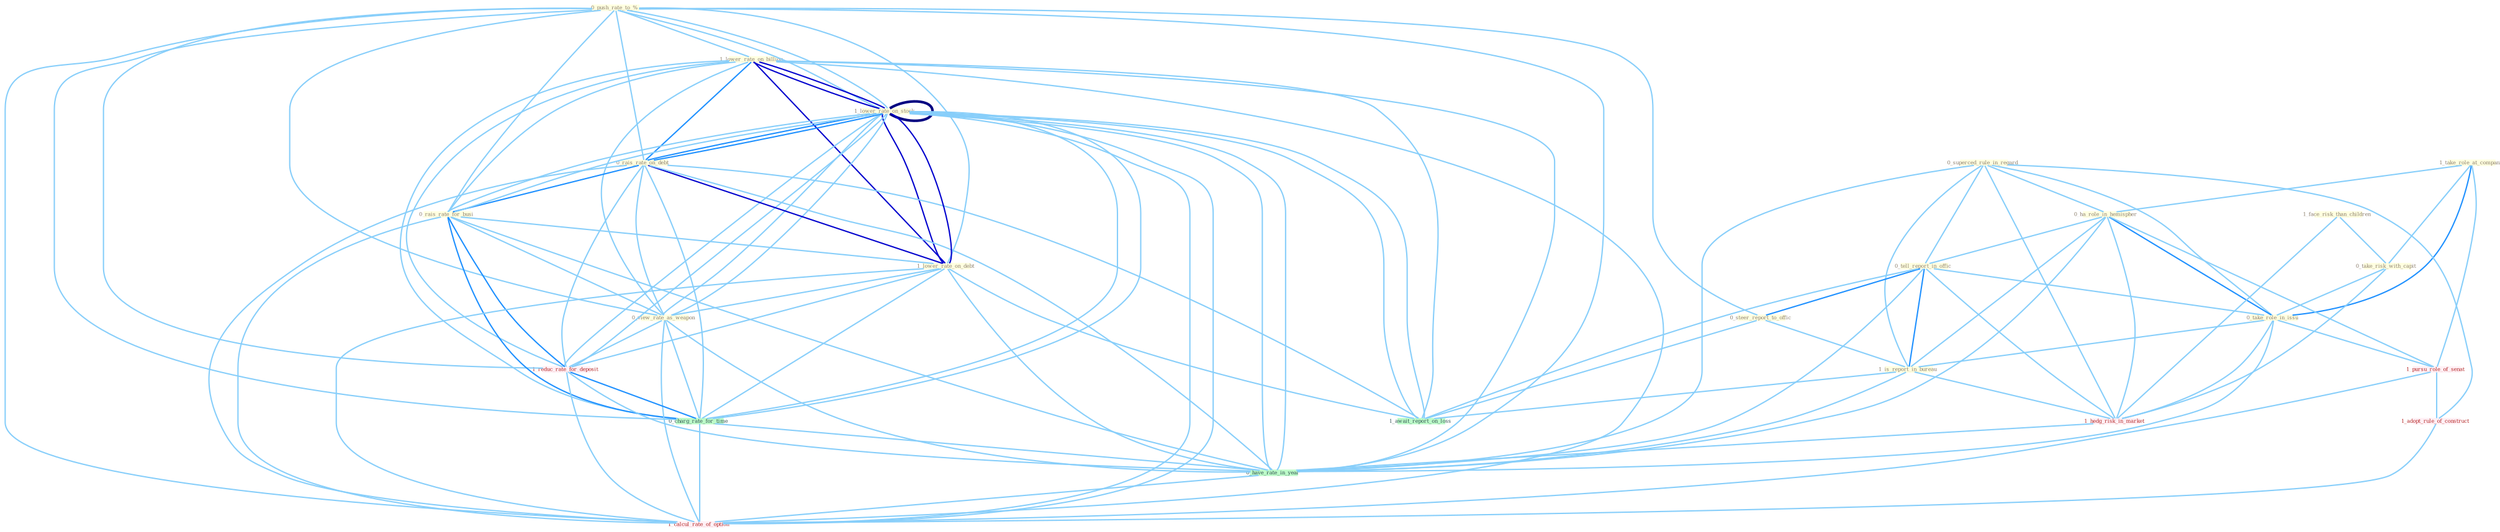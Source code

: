 Graph G{ 
    node
    [shape=polygon,style=filled,width=.5,height=.06,color="#BDFCC9",fixedsize=true,fontsize=4,
    fontcolor="#2f4f4f"];
    {node
    [color="#ffffe0", fontcolor="#8b7d6b"] "0_push_rate_to_% " "1_lower_rate_on_billion " "1_lower_rate_on_stock " "0_rais_rate_on_debt " "0_rais_rate_for_busi " "1_take_role_at_compani " "1_lower_rate_on_debt " "0_superced_rule_in_regard " "1_lower_rate_on_stock " "0_ha_role_in_hemispher " "0_tell_report_in_offic " "1_face_risk_than_children " "0_take_risk_with_capit " "0_take_role_in_issu " "0_view_rate_as_weapon " "0_steer_report_to_offic " "1_is_report_in_bureau "}
{node [color="#fff0f5", fontcolor="#b22222"] "1_pursu_role_of_senat " "1_reduc_rate_for_deposit " "1_adopt_rule_of_construct " "1_hedg_risk_in_market " "1_calcul_rate_of_option "}
edge [color="#B0E2FF"];

	"0_push_rate_to_% " -- "1_lower_rate_on_billion " [w="1", color="#87cefa" ];
	"0_push_rate_to_% " -- "1_lower_rate_on_stock " [w="1", color="#87cefa" ];
	"0_push_rate_to_% " -- "0_rais_rate_on_debt " [w="1", color="#87cefa" ];
	"0_push_rate_to_% " -- "0_rais_rate_for_busi " [w="1", color="#87cefa" ];
	"0_push_rate_to_% " -- "1_lower_rate_on_debt " [w="1", color="#87cefa" ];
	"0_push_rate_to_% " -- "1_lower_rate_on_stock " [w="1", color="#87cefa" ];
	"0_push_rate_to_% " -- "0_view_rate_as_weapon " [w="1", color="#87cefa" ];
	"0_push_rate_to_% " -- "0_steer_report_to_offic " [w="1", color="#87cefa" ];
	"0_push_rate_to_% " -- "1_reduc_rate_for_deposit " [w="1", color="#87cefa" ];
	"0_push_rate_to_% " -- "0_charg_rate_for_time " [w="1", color="#87cefa" ];
	"0_push_rate_to_% " -- "0_have_rate_in_year " [w="1", color="#87cefa" ];
	"0_push_rate_to_% " -- "1_calcul_rate_of_option " [w="1", color="#87cefa" ];
	"1_lower_rate_on_billion " -- "1_lower_rate_on_stock " [w="3", color="#0000cd" , len=0.6];
	"1_lower_rate_on_billion " -- "0_rais_rate_on_debt " [w="2", color="#1e90ff" , len=0.8];
	"1_lower_rate_on_billion " -- "0_rais_rate_for_busi " [w="1", color="#87cefa" ];
	"1_lower_rate_on_billion " -- "1_lower_rate_on_debt " [w="3", color="#0000cd" , len=0.6];
	"1_lower_rate_on_billion " -- "1_lower_rate_on_stock " [w="3", color="#0000cd" , len=0.6];
	"1_lower_rate_on_billion " -- "0_view_rate_as_weapon " [w="1", color="#87cefa" ];
	"1_lower_rate_on_billion " -- "1_await_report_on_loss " [w="1", color="#87cefa" ];
	"1_lower_rate_on_billion " -- "1_reduc_rate_for_deposit " [w="1", color="#87cefa" ];
	"1_lower_rate_on_billion " -- "0_charg_rate_for_time " [w="1", color="#87cefa" ];
	"1_lower_rate_on_billion " -- "0_have_rate_in_year " [w="1", color="#87cefa" ];
	"1_lower_rate_on_billion " -- "1_calcul_rate_of_option " [w="1", color="#87cefa" ];
	"1_lower_rate_on_stock " -- "0_rais_rate_on_debt " [w="2", color="#1e90ff" , len=0.8];
	"1_lower_rate_on_stock " -- "0_rais_rate_for_busi " [w="1", color="#87cefa" ];
	"1_lower_rate_on_stock " -- "1_lower_rate_on_debt " [w="3", color="#0000cd" , len=0.6];
	"1_lower_rate_on_stock " -- "1_lower_rate_on_stock " [w="4", style=bold, color="#000080", len=0.4];
	"1_lower_rate_on_stock " -- "0_view_rate_as_weapon " [w="1", color="#87cefa" ];
	"1_lower_rate_on_stock " -- "1_await_report_on_loss " [w="1", color="#87cefa" ];
	"1_lower_rate_on_stock " -- "1_reduc_rate_for_deposit " [w="1", color="#87cefa" ];
	"1_lower_rate_on_stock " -- "0_charg_rate_for_time " [w="1", color="#87cefa" ];
	"1_lower_rate_on_stock " -- "0_have_rate_in_year " [w="1", color="#87cefa" ];
	"1_lower_rate_on_stock " -- "1_calcul_rate_of_option " [w="1", color="#87cefa" ];
	"0_rais_rate_on_debt " -- "0_rais_rate_for_busi " [w="2", color="#1e90ff" , len=0.8];
	"0_rais_rate_on_debt " -- "1_lower_rate_on_debt " [w="3", color="#0000cd" , len=0.6];
	"0_rais_rate_on_debt " -- "1_lower_rate_on_stock " [w="2", color="#1e90ff" , len=0.8];
	"0_rais_rate_on_debt " -- "0_view_rate_as_weapon " [w="1", color="#87cefa" ];
	"0_rais_rate_on_debt " -- "1_await_report_on_loss " [w="1", color="#87cefa" ];
	"0_rais_rate_on_debt " -- "1_reduc_rate_for_deposit " [w="1", color="#87cefa" ];
	"0_rais_rate_on_debt " -- "0_charg_rate_for_time " [w="1", color="#87cefa" ];
	"0_rais_rate_on_debt " -- "0_have_rate_in_year " [w="1", color="#87cefa" ];
	"0_rais_rate_on_debt " -- "1_calcul_rate_of_option " [w="1", color="#87cefa" ];
	"0_rais_rate_for_busi " -- "1_lower_rate_on_debt " [w="1", color="#87cefa" ];
	"0_rais_rate_for_busi " -- "1_lower_rate_on_stock " [w="1", color="#87cefa" ];
	"0_rais_rate_for_busi " -- "0_view_rate_as_weapon " [w="1", color="#87cefa" ];
	"0_rais_rate_for_busi " -- "1_reduc_rate_for_deposit " [w="2", color="#1e90ff" , len=0.8];
	"0_rais_rate_for_busi " -- "0_charg_rate_for_time " [w="2", color="#1e90ff" , len=0.8];
	"0_rais_rate_for_busi " -- "0_have_rate_in_year " [w="1", color="#87cefa" ];
	"0_rais_rate_for_busi " -- "1_calcul_rate_of_option " [w="1", color="#87cefa" ];
	"1_take_role_at_compani " -- "0_ha_role_in_hemispher " [w="1", color="#87cefa" ];
	"1_take_role_at_compani " -- "0_take_risk_with_capit " [w="1", color="#87cefa" ];
	"1_take_role_at_compani " -- "0_take_role_in_issu " [w="2", color="#1e90ff" , len=0.8];
	"1_take_role_at_compani " -- "1_pursu_role_of_senat " [w="1", color="#87cefa" ];
	"1_lower_rate_on_debt " -- "1_lower_rate_on_stock " [w="3", color="#0000cd" , len=0.6];
	"1_lower_rate_on_debt " -- "0_view_rate_as_weapon " [w="1", color="#87cefa" ];
	"1_lower_rate_on_debt " -- "1_await_report_on_loss " [w="1", color="#87cefa" ];
	"1_lower_rate_on_debt " -- "1_reduc_rate_for_deposit " [w="1", color="#87cefa" ];
	"1_lower_rate_on_debt " -- "0_charg_rate_for_time " [w="1", color="#87cefa" ];
	"1_lower_rate_on_debt " -- "0_have_rate_in_year " [w="1", color="#87cefa" ];
	"1_lower_rate_on_debt " -- "1_calcul_rate_of_option " [w="1", color="#87cefa" ];
	"0_superced_rule_in_regard " -- "0_ha_role_in_hemispher " [w="1", color="#87cefa" ];
	"0_superced_rule_in_regard " -- "0_tell_report_in_offic " [w="1", color="#87cefa" ];
	"0_superced_rule_in_regard " -- "0_take_role_in_issu " [w="1", color="#87cefa" ];
	"0_superced_rule_in_regard " -- "1_is_report_in_bureau " [w="1", color="#87cefa" ];
	"0_superced_rule_in_regard " -- "1_adopt_rule_of_construct " [w="1", color="#87cefa" ];
	"0_superced_rule_in_regard " -- "1_hedg_risk_in_market " [w="1", color="#87cefa" ];
	"0_superced_rule_in_regard " -- "0_have_rate_in_year " [w="1", color="#87cefa" ];
	"1_lower_rate_on_stock " -- "0_view_rate_as_weapon " [w="1", color="#87cefa" ];
	"1_lower_rate_on_stock " -- "1_await_report_on_loss " [w="1", color="#87cefa" ];
	"1_lower_rate_on_stock " -- "1_reduc_rate_for_deposit " [w="1", color="#87cefa" ];
	"1_lower_rate_on_stock " -- "0_charg_rate_for_time " [w="1", color="#87cefa" ];
	"1_lower_rate_on_stock " -- "0_have_rate_in_year " [w="1", color="#87cefa" ];
	"1_lower_rate_on_stock " -- "1_calcul_rate_of_option " [w="1", color="#87cefa" ];
	"0_ha_role_in_hemispher " -- "0_tell_report_in_offic " [w="1", color="#87cefa" ];
	"0_ha_role_in_hemispher " -- "0_take_role_in_issu " [w="2", color="#1e90ff" , len=0.8];
	"0_ha_role_in_hemispher " -- "1_is_report_in_bureau " [w="1", color="#87cefa" ];
	"0_ha_role_in_hemispher " -- "1_pursu_role_of_senat " [w="1", color="#87cefa" ];
	"0_ha_role_in_hemispher " -- "1_hedg_risk_in_market " [w="1", color="#87cefa" ];
	"0_ha_role_in_hemispher " -- "0_have_rate_in_year " [w="1", color="#87cefa" ];
	"0_tell_report_in_offic " -- "0_take_role_in_issu " [w="1", color="#87cefa" ];
	"0_tell_report_in_offic " -- "0_steer_report_to_offic " [w="2", color="#1e90ff" , len=0.8];
	"0_tell_report_in_offic " -- "1_is_report_in_bureau " [w="2", color="#1e90ff" , len=0.8];
	"0_tell_report_in_offic " -- "1_await_report_on_loss " [w="1", color="#87cefa" ];
	"0_tell_report_in_offic " -- "1_hedg_risk_in_market " [w="1", color="#87cefa" ];
	"0_tell_report_in_offic " -- "0_have_rate_in_year " [w="1", color="#87cefa" ];
	"1_face_risk_than_children " -- "0_take_risk_with_capit " [w="1", color="#87cefa" ];
	"1_face_risk_than_children " -- "1_hedg_risk_in_market " [w="1", color="#87cefa" ];
	"0_take_risk_with_capit " -- "0_take_role_in_issu " [w="1", color="#87cefa" ];
	"0_take_risk_with_capit " -- "1_hedg_risk_in_market " [w="1", color="#87cefa" ];
	"0_take_role_in_issu " -- "1_is_report_in_bureau " [w="1", color="#87cefa" ];
	"0_take_role_in_issu " -- "1_pursu_role_of_senat " [w="1", color="#87cefa" ];
	"0_take_role_in_issu " -- "1_hedg_risk_in_market " [w="1", color="#87cefa" ];
	"0_take_role_in_issu " -- "0_have_rate_in_year " [w="1", color="#87cefa" ];
	"0_view_rate_as_weapon " -- "1_reduc_rate_for_deposit " [w="1", color="#87cefa" ];
	"0_view_rate_as_weapon " -- "0_charg_rate_for_time " [w="1", color="#87cefa" ];
	"0_view_rate_as_weapon " -- "0_have_rate_in_year " [w="1", color="#87cefa" ];
	"0_view_rate_as_weapon " -- "1_calcul_rate_of_option " [w="1", color="#87cefa" ];
	"0_steer_report_to_offic " -- "1_is_report_in_bureau " [w="1", color="#87cefa" ];
	"0_steer_report_to_offic " -- "1_await_report_on_loss " [w="1", color="#87cefa" ];
	"1_is_report_in_bureau " -- "1_await_report_on_loss " [w="1", color="#87cefa" ];
	"1_is_report_in_bureau " -- "1_hedg_risk_in_market " [w="1", color="#87cefa" ];
	"1_is_report_in_bureau " -- "0_have_rate_in_year " [w="1", color="#87cefa" ];
	"1_pursu_role_of_senat " -- "1_adopt_rule_of_construct " [w="1", color="#87cefa" ];
	"1_pursu_role_of_senat " -- "1_calcul_rate_of_option " [w="1", color="#87cefa" ];
	"1_reduc_rate_for_deposit " -- "0_charg_rate_for_time " [w="2", color="#1e90ff" , len=0.8];
	"1_reduc_rate_for_deposit " -- "0_have_rate_in_year " [w="1", color="#87cefa" ];
	"1_reduc_rate_for_deposit " -- "1_calcul_rate_of_option " [w="1", color="#87cefa" ];
	"0_charg_rate_for_time " -- "0_have_rate_in_year " [w="1", color="#87cefa" ];
	"0_charg_rate_for_time " -- "1_calcul_rate_of_option " [w="1", color="#87cefa" ];
	"1_adopt_rule_of_construct " -- "1_calcul_rate_of_option " [w="1", color="#87cefa" ];
	"1_hedg_risk_in_market " -- "0_have_rate_in_year " [w="1", color="#87cefa" ];
	"0_have_rate_in_year " -- "1_calcul_rate_of_option " [w="1", color="#87cefa" ];
}